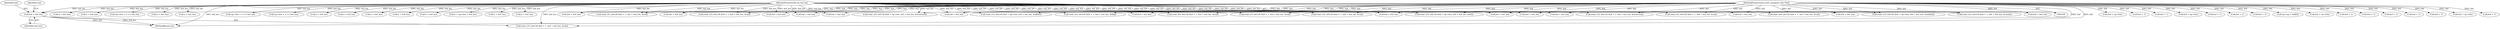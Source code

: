 digraph "0_radare2_52b1526443c1f433087928291d1c3d37a5600515@pointer" {
"1000734" [label="(Call,buf + buf_len)"];
"1000102" [label="(MethodParameterIn,const unsigned char *buf)"];
"1000103" [label="(MethodParameterIn,int buf_len)"];
"1000678" [label="(Call,buf + buf_len)"];
"1000832" [label="(Call,buf + buf_len)"];
"1000974" [label="(Call,n < buf_len)"];
"1000403" [label="(Call,buf + buf_len)"];
"1000736" [label="(Identifier,buf_len)"];
"1000103" [label="(MethodParameterIn,int buf_len)"];
"1000959" [label="(Call,read_i64_leb128 (buf + 1, buf + buf_len, &val))"];
"1000539" [label="(Call,buf + buf_len)"];
"1000673" [label="(Call,buf + op->len)"];
"1000960" [label="(Call,buf + 1)"];
"1000745" [label="(Call,n < buf_len)"];
"1001034" [label="(Call,buf + 1)"];
"1001033" [label="(Call,read_u64_leb128 (buf + 1, buf + buf_len, &val))"];
"1000730" [label="(Call,read_u32_leb128 (buf + 1, buf + buf_len, &val))"];
"1000800" [label="(Call,read_u32_leb128 (buf + 1, buf + buf_len, &flag))"];
"1000925" [label="(Call,read_i32_leb128 (buf + 1, buf + buf_len, &val))"];
"1000827" [label="(Call,buf + op->len)"];
"1000517" [label="(Call,op->len + n <= buf_len)"];
"1000672" [label="(Call,read_u32_leb128 (buf + op->len, buf + buf_len, &reserved))"];
"1000296" [label="(Call,buf + buf_len)"];
"1000647" [label="(Call,buf + 1)"];
"1000893" [label="(Call,n < buf_len)"];
"1000292" [label="(Call,read_i32_leb128 (buf + 1, buf + buf_len, &val))"];
"1001086" [label="(MethodReturn,int)"];
"1001008" [label="(Call,n < buf_len)"];
"1000926" [label="(Call,buf + 1)"];
"1000963" [label="(Call,buf + buf_len)"];
"1000550" [label="(Call,n + op->len < buf_len)"];
"1000879" [label="(Call,buf + 1)"];
"1000502" [label="(Call,read_u32_leb128 (buf + op->len, buf + buf_len, &table[i]))"];
"1000815" [label="(Call,n < buf_len)"];
"1000661" [label="(Call,n < buf_len)"];
"1000940" [label="(Call,n < buf_len)"];
"1000689" [label="(Call,op->len + n <= buf_len)"];
"1000738" [label="(Identifier,val)"];
"1000882" [label="(Call,buf + buf_len)"];
"1000110" [label="(Call,op->op = buf[0])"];
"1000451" [label="(Call,read_u32_leb128 (buf + 1, buf + buf_len, &count))"];
"1000650" [label="(Call,buf + buf_len)"];
"1000102" [label="(MethodParameterIn,const unsigned char *buf)"];
"1000503" [label="(Call,buf + op->len)"];
"1000994" [label="(Call,buf + 1)"];
"1000307" [label="(Call,n < buf_len)"];
"1000804" [label="(Call,buf + buf_len)"];
"1000533" [label="(Call,read_u32_leb128 (buf + op->len, buf + buf_len, &def))"];
"1000731" [label="(Call,buf + 1)"];
"1000878" [label="(Call,read_u32_leb128 (buf + 1, buf + buf_len, &reserved))"];
"1000929" [label="(Call,buf + buf_len)"];
"1000735" [label="(Identifier,buf)"];
"1000399" [label="(Call,read_u32_leb128 (buf + 1, buf + buf_len, &val))"];
"1000801" [label="(Call,buf + 1)"];
"1000843" [label="(Call,op->len + n <= buf_len)"];
"1000826" [label="(Call,read_u32_leb128 (buf + op->len, buf + buf_len, &offset))"];
"1000400" [label="(Call,buf + 1)"];
"1000452" [label="(Call,buf + 1)"];
"1000534" [label="(Call,buf + op->len)"];
"1000414" [label="(Call,n < buf_len)"];
"1000508" [label="(Call,buf + buf_len)"];
"1000997" [label="(Call,buf + buf_len)"];
"1000466" [label="(Call,n < buf_len)"];
"1001048" [label="(Call,n < buf_len)"];
"1000993" [label="(Call,read_u32_leb128 (buf + 1, buf + buf_len, &val))"];
"1001037" [label="(Call,buf + buf_len)"];
"1000734" [label="(Call,buf + buf_len)"];
"1000293" [label="(Call,buf + 1)"];
"1000646" [label="(Call,read_u32_leb128 (buf + 1, buf + buf_len, &val))"];
"1000455" [label="(Call,buf + buf_len)"];
"1000734" -> "1000730"  [label="AST: "];
"1000734" -> "1000736"  [label="CFG: "];
"1000735" -> "1000734"  [label="AST: "];
"1000736" -> "1000734"  [label="AST: "];
"1000738" -> "1000734"  [label="CFG: "];
"1000734" -> "1001086"  [label="DDG: buf"];
"1000734" -> "1001086"  [label="DDG: buf_len"];
"1000102" -> "1000734"  [label="DDG: buf"];
"1000103" -> "1000734"  [label="DDG: buf_len"];
"1000102" -> "1000100"  [label="AST: "];
"1000102" -> "1001086"  [label="DDG: buf"];
"1000102" -> "1000110"  [label="DDG: buf"];
"1000102" -> "1000292"  [label="DDG: buf"];
"1000102" -> "1000293"  [label="DDG: buf"];
"1000102" -> "1000296"  [label="DDG: buf"];
"1000102" -> "1000399"  [label="DDG: buf"];
"1000102" -> "1000400"  [label="DDG: buf"];
"1000102" -> "1000403"  [label="DDG: buf"];
"1000102" -> "1000451"  [label="DDG: buf"];
"1000102" -> "1000452"  [label="DDG: buf"];
"1000102" -> "1000455"  [label="DDG: buf"];
"1000102" -> "1000502"  [label="DDG: buf"];
"1000102" -> "1000503"  [label="DDG: buf"];
"1000102" -> "1000508"  [label="DDG: buf"];
"1000102" -> "1000533"  [label="DDG: buf"];
"1000102" -> "1000534"  [label="DDG: buf"];
"1000102" -> "1000539"  [label="DDG: buf"];
"1000102" -> "1000646"  [label="DDG: buf"];
"1000102" -> "1000647"  [label="DDG: buf"];
"1000102" -> "1000650"  [label="DDG: buf"];
"1000102" -> "1000672"  [label="DDG: buf"];
"1000102" -> "1000673"  [label="DDG: buf"];
"1000102" -> "1000678"  [label="DDG: buf"];
"1000102" -> "1000730"  [label="DDG: buf"];
"1000102" -> "1000731"  [label="DDG: buf"];
"1000102" -> "1000800"  [label="DDG: buf"];
"1000102" -> "1000801"  [label="DDG: buf"];
"1000102" -> "1000804"  [label="DDG: buf"];
"1000102" -> "1000826"  [label="DDG: buf"];
"1000102" -> "1000827"  [label="DDG: buf"];
"1000102" -> "1000832"  [label="DDG: buf"];
"1000102" -> "1000878"  [label="DDG: buf"];
"1000102" -> "1000879"  [label="DDG: buf"];
"1000102" -> "1000882"  [label="DDG: buf"];
"1000102" -> "1000925"  [label="DDG: buf"];
"1000102" -> "1000926"  [label="DDG: buf"];
"1000102" -> "1000929"  [label="DDG: buf"];
"1000102" -> "1000959"  [label="DDG: buf"];
"1000102" -> "1000960"  [label="DDG: buf"];
"1000102" -> "1000963"  [label="DDG: buf"];
"1000102" -> "1000993"  [label="DDG: buf"];
"1000102" -> "1000994"  [label="DDG: buf"];
"1000102" -> "1000997"  [label="DDG: buf"];
"1000102" -> "1001033"  [label="DDG: buf"];
"1000102" -> "1001034"  [label="DDG: buf"];
"1000102" -> "1001037"  [label="DDG: buf"];
"1000103" -> "1000100"  [label="AST: "];
"1000103" -> "1001086"  [label="DDG: buf_len"];
"1000103" -> "1000292"  [label="DDG: buf_len"];
"1000103" -> "1000296"  [label="DDG: buf_len"];
"1000103" -> "1000307"  [label="DDG: buf_len"];
"1000103" -> "1000399"  [label="DDG: buf_len"];
"1000103" -> "1000403"  [label="DDG: buf_len"];
"1000103" -> "1000414"  [label="DDG: buf_len"];
"1000103" -> "1000451"  [label="DDG: buf_len"];
"1000103" -> "1000455"  [label="DDG: buf_len"];
"1000103" -> "1000466"  [label="DDG: buf_len"];
"1000103" -> "1000502"  [label="DDG: buf_len"];
"1000103" -> "1000508"  [label="DDG: buf_len"];
"1000103" -> "1000517"  [label="DDG: buf_len"];
"1000103" -> "1000533"  [label="DDG: buf_len"];
"1000103" -> "1000539"  [label="DDG: buf_len"];
"1000103" -> "1000550"  [label="DDG: buf_len"];
"1000103" -> "1000646"  [label="DDG: buf_len"];
"1000103" -> "1000650"  [label="DDG: buf_len"];
"1000103" -> "1000661"  [label="DDG: buf_len"];
"1000103" -> "1000672"  [label="DDG: buf_len"];
"1000103" -> "1000678"  [label="DDG: buf_len"];
"1000103" -> "1000689"  [label="DDG: buf_len"];
"1000103" -> "1000730"  [label="DDG: buf_len"];
"1000103" -> "1000745"  [label="DDG: buf_len"];
"1000103" -> "1000800"  [label="DDG: buf_len"];
"1000103" -> "1000804"  [label="DDG: buf_len"];
"1000103" -> "1000815"  [label="DDG: buf_len"];
"1000103" -> "1000826"  [label="DDG: buf_len"];
"1000103" -> "1000832"  [label="DDG: buf_len"];
"1000103" -> "1000843"  [label="DDG: buf_len"];
"1000103" -> "1000878"  [label="DDG: buf_len"];
"1000103" -> "1000882"  [label="DDG: buf_len"];
"1000103" -> "1000893"  [label="DDG: buf_len"];
"1000103" -> "1000925"  [label="DDG: buf_len"];
"1000103" -> "1000929"  [label="DDG: buf_len"];
"1000103" -> "1000940"  [label="DDG: buf_len"];
"1000103" -> "1000959"  [label="DDG: buf_len"];
"1000103" -> "1000963"  [label="DDG: buf_len"];
"1000103" -> "1000974"  [label="DDG: buf_len"];
"1000103" -> "1000993"  [label="DDG: buf_len"];
"1000103" -> "1000997"  [label="DDG: buf_len"];
"1000103" -> "1001008"  [label="DDG: buf_len"];
"1000103" -> "1001033"  [label="DDG: buf_len"];
"1000103" -> "1001037"  [label="DDG: buf_len"];
"1000103" -> "1001048"  [label="DDG: buf_len"];
}
